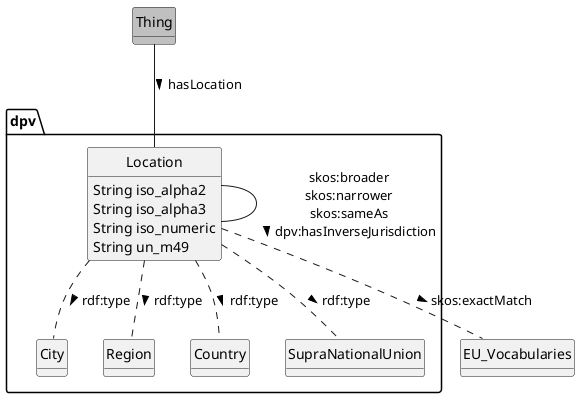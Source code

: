 @startuml
hide methods
hide circles

class Thing #silver

package dpv {
    class Location {
        String iso_alpha2
        String iso_alpha3
        String iso_numeric
        String un_m49
    }
    class City
    class Region
    class Country
    class SupraNationalUnion
}

Thing -- Location : hasLocation >
Location .. City : rdf:type >
Location .. Region : rdf:type >
Location .. Country : rdf:type >
Location .. SupraNationalUnion : rdf:type >
Location -- Location : skos:broader\nskos:narrower\nskos:sameAs\ndpv:hasInverseJurisdiction >
Location .. EU_Vocabularies : skos:exactMatch >

@enduml
